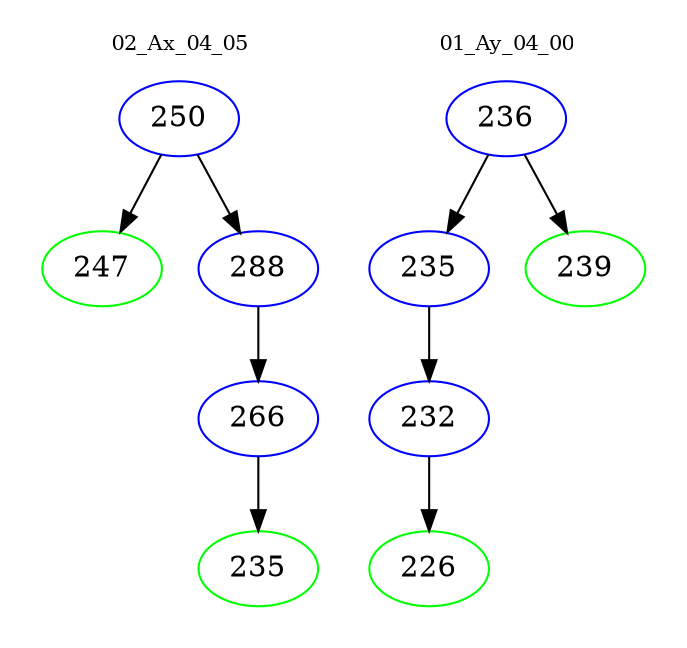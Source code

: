 digraph{
subgraph cluster_0 {
color = white
label = "02_Ax_04_05";
fontsize=10;
T0_250 [label="250", color="blue"]
T0_250 -> T0_247 [color="black"]
T0_247 [label="247", color="green"]
T0_250 -> T0_288 [color="black"]
T0_288 [label="288", color="blue"]
T0_288 -> T0_266 [color="black"]
T0_266 [label="266", color="blue"]
T0_266 -> T0_235 [color="black"]
T0_235 [label="235", color="green"]
}
subgraph cluster_1 {
color = white
label = "01_Ay_04_00";
fontsize=10;
T1_236 [label="236", color="blue"]
T1_236 -> T1_235 [color="black"]
T1_235 [label="235", color="blue"]
T1_235 -> T1_232 [color="black"]
T1_232 [label="232", color="blue"]
T1_232 -> T1_226 [color="black"]
T1_226 [label="226", color="green"]
T1_236 -> T1_239 [color="black"]
T1_239 [label="239", color="green"]
}
}
